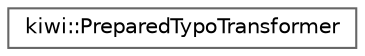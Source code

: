 digraph "Graphical Class Hierarchy"
{
 // LATEX_PDF_SIZE
  bgcolor="transparent";
  edge [fontname=Helvetica,fontsize=10,labelfontname=Helvetica,labelfontsize=10];
  node [fontname=Helvetica,fontsize=10,shape=box,height=0.2,width=0.4];
  rankdir="LR";
  Node0 [id="Node000000",label="kiwi::PreparedTypoTransformer",height=0.2,width=0.4,color="grey40", fillcolor="white", style="filled",URL="$classkiwi_1_1PreparedTypoTransformer.html",tooltip="오타 생성 및 교정 준비가 완료된 오타 생성기. kiwi::TypoTransformer::prepare()로부터 생성됩니다."];
}
